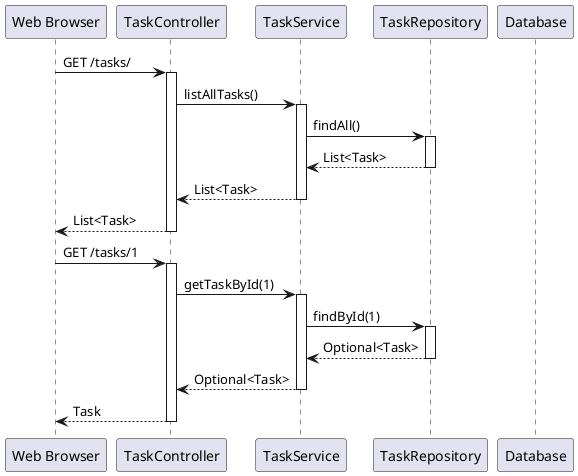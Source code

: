 @startuml

participant "Web Browser" as Browser
participant TaskController
participant TaskService
participant TaskRepository
participant "Database" as DB

Browser -> TaskController: GET /tasks/
activate TaskController
TaskController -> TaskService: listAllTasks()
activate TaskService
TaskService -> TaskRepository: findAll()
activate TaskRepository
TaskRepository --> TaskService: List<Task>
deactivate TaskRepository
TaskService --> TaskController: List<Task>
deactivate TaskService
TaskController --> Browser: List<Task>
deactivate TaskController

Browser -> TaskController: GET /tasks/1
activate TaskController
TaskController -> TaskService: getTaskById(1)
activate TaskService
TaskService -> TaskRepository: findById(1)
activate TaskRepository
TaskRepository --> TaskService: Optional<Task>
deactivate TaskRepository
TaskService --> TaskController: Optional<Task>
deactivate TaskService
TaskController --> Browser: Task
deactivate TaskController

@enduml
